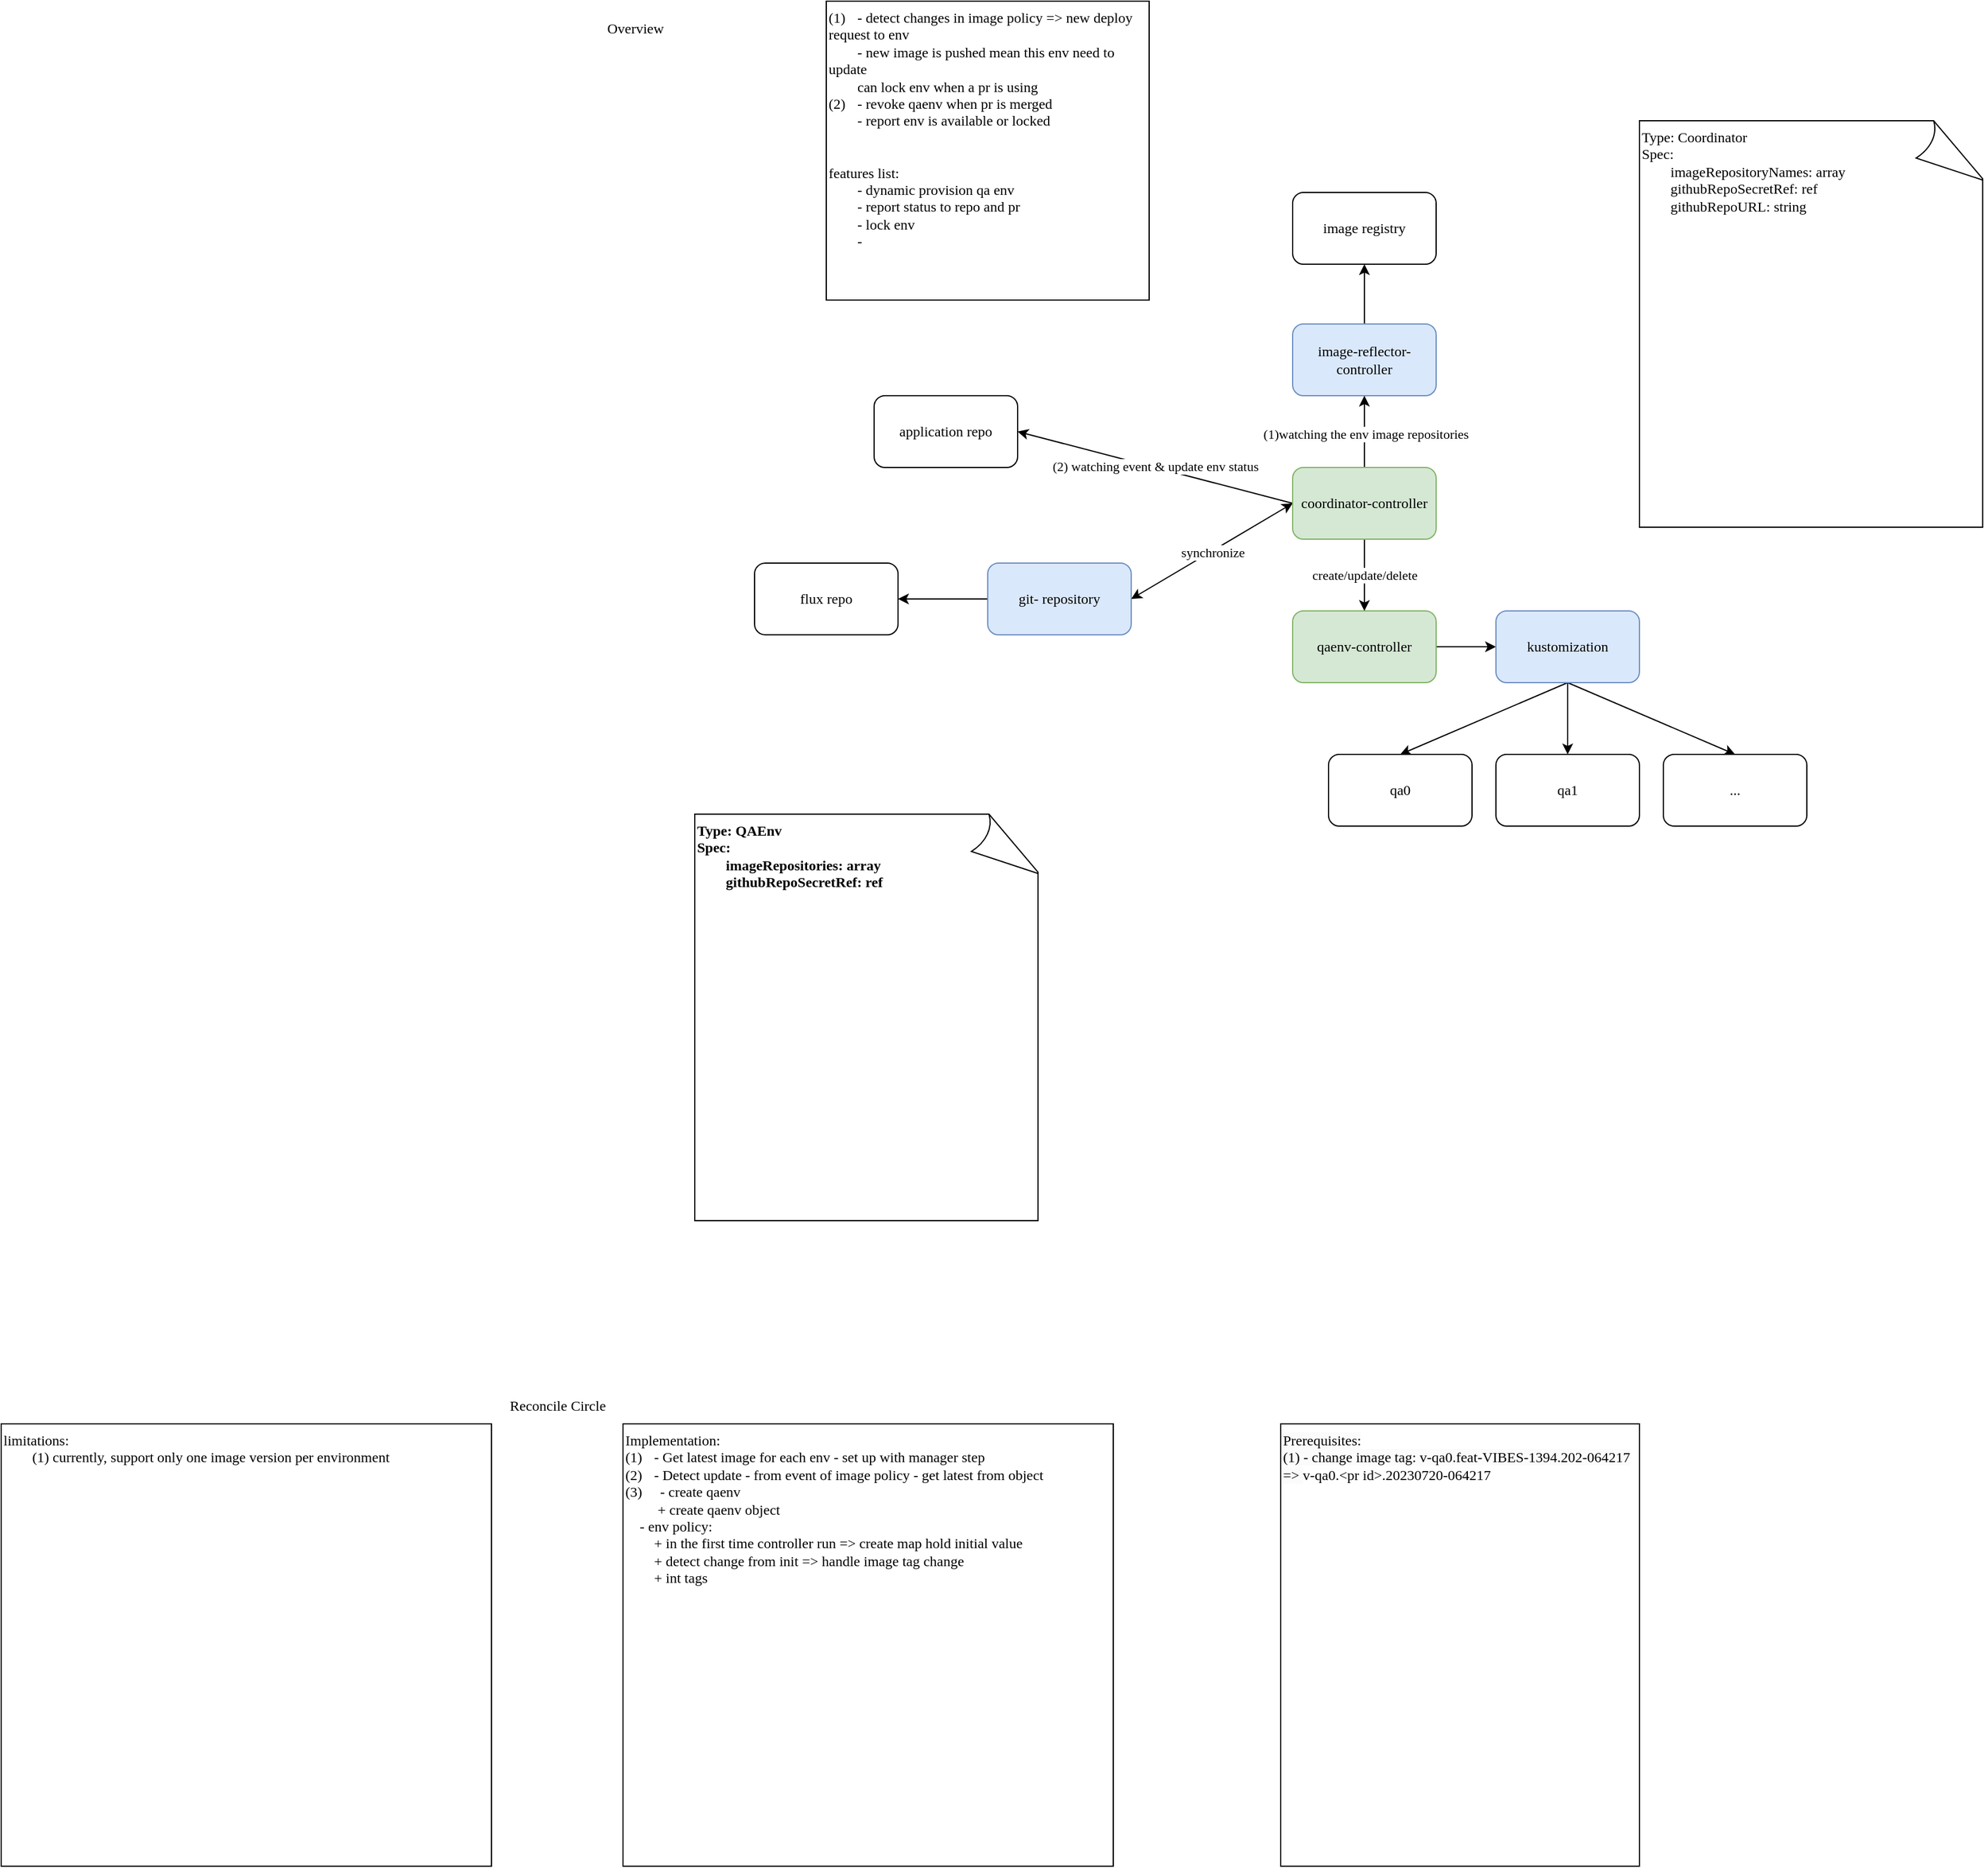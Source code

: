 <mxfile version="21.6.1" type="device">
  <diagram name="Page-1" id="bRJaaYgt9LoUnJo3XgJA">
    <mxGraphModel dx="1613" dy="658" grid="1" gridSize="10" guides="1" tooltips="1" connect="1" arrows="1" fold="1" page="1" pageScale="1" pageWidth="850" pageHeight="1100" math="0" shadow="0">
      <root>
        <mxCell id="0" />
        <mxCell id="1" parent="0" />
        <mxCell id="MyCjg8jNjYNJ0jFQ8e_i-5" value="image registry" style="rounded=1;whiteSpace=wrap;html=1;fontFamily=Comic Sans MS;" parent="1" vertex="1">
          <mxGeometry x="560" y="170" width="120" height="60" as="geometry" />
        </mxCell>
        <mxCell id="1FVxKT_KeWVKLxRqhHUP-10" style="rounded=0;orthogonalLoop=1;jettySize=auto;html=1;entryX=0.5;entryY=0;entryDx=0;entryDy=0;exitX=0.5;exitY=1;exitDx=0;exitDy=0;fontFamily=Comic Sans MS;" parent="1" source="1FVxKT_KeWVKLxRqhHUP-17" target="1FVxKT_KeWVKLxRqhHUP-8" edge="1">
          <mxGeometry relative="1" as="geometry" />
        </mxCell>
        <mxCell id="1FVxKT_KeWVKLxRqhHUP-11" style="rounded=0;orthogonalLoop=1;jettySize=auto;html=1;exitX=0.5;exitY=1;exitDx=0;exitDy=0;entryX=0.5;entryY=0;entryDx=0;entryDy=0;fontFamily=Comic Sans MS;" parent="1" source="1FVxKT_KeWVKLxRqhHUP-17" target="1FVxKT_KeWVKLxRqhHUP-9" edge="1">
          <mxGeometry relative="1" as="geometry">
            <mxPoint x="700" y="640" as="targetPoint" />
          </mxGeometry>
        </mxCell>
        <mxCell id="1FVxKT_KeWVKLxRqhHUP-18" style="edgeStyle=orthogonalEdgeStyle;rounded=0;orthogonalLoop=1;jettySize=auto;html=1;entryX=0;entryY=0.5;entryDx=0;entryDy=0;fontFamily=Comic Sans MS;" parent="1" source="MyCjg8jNjYNJ0jFQ8e_i-13" target="1FVxKT_KeWVKLxRqhHUP-17" edge="1">
          <mxGeometry relative="1" as="geometry" />
        </mxCell>
        <mxCell id="MyCjg8jNjYNJ0jFQ8e_i-13" value="qaenv-controller" style="rounded=1;whiteSpace=wrap;html=1;fontFamily=Comic Sans MS;fillColor=#d5e8d4;strokeColor=#82b366;" parent="1" vertex="1">
          <mxGeometry x="560" y="520" width="120" height="60" as="geometry" />
        </mxCell>
        <mxCell id="1FVxKT_KeWVKLxRqhHUP-1" value="application repo" style="rounded=1;whiteSpace=wrap;html=1;fontFamily=Comic Sans MS;" parent="1" vertex="1">
          <mxGeometry x="210" y="340" width="120" height="60" as="geometry" />
        </mxCell>
        <mxCell id="1FVxKT_KeWVKLxRqhHUP-2" value="flux repo" style="rounded=1;whiteSpace=wrap;html=1;fontFamily=Comic Sans MS;" parent="1" vertex="1">
          <mxGeometry x="110" y="480" width="120" height="60" as="geometry" />
        </mxCell>
        <mxCell id="1FVxKT_KeWVKLxRqhHUP-5" style="edgeStyle=orthogonalEdgeStyle;rounded=0;orthogonalLoop=1;jettySize=auto;html=1;entryX=0.5;entryY=1;entryDx=0;entryDy=0;fontFamily=Comic Sans MS;" parent="1" source="1FVxKT_KeWVKLxRqhHUP-3" target="MyCjg8jNjYNJ0jFQ8e_i-5" edge="1">
          <mxGeometry relative="1" as="geometry" />
        </mxCell>
        <mxCell id="1FVxKT_KeWVKLxRqhHUP-3" value="image-reflector-controller" style="rounded=1;whiteSpace=wrap;html=1;fontFamily=Comic Sans MS;fillColor=#dae8fc;strokeColor=#6c8ebf;" parent="1" vertex="1">
          <mxGeometry x="560" y="280" width="120" height="60" as="geometry" />
        </mxCell>
        <mxCell id="1FVxKT_KeWVKLxRqhHUP-6" style="edgeStyle=orthogonalEdgeStyle;rounded=0;orthogonalLoop=1;jettySize=auto;html=1;entryX=0.5;entryY=1;entryDx=0;entryDy=0;fontFamily=Comic Sans MS;" parent="1" source="1FVxKT_KeWVKLxRqhHUP-4" target="1FVxKT_KeWVKLxRqhHUP-3" edge="1">
          <mxGeometry relative="1" as="geometry" />
        </mxCell>
        <mxCell id="1FVxKT_KeWVKLxRqhHUP-20" value="(1)watching the env image repositories" style="edgeLabel;html=1;align=center;verticalAlign=middle;resizable=0;points=[];fontFamily=Comic Sans MS;" parent="1FVxKT_KeWVKLxRqhHUP-6" vertex="1" connectable="0">
          <mxGeometry x="-0.054" y="-1" relative="1" as="geometry">
            <mxPoint as="offset" />
          </mxGeometry>
        </mxCell>
        <mxCell id="1FVxKT_KeWVKLxRqhHUP-7" value="create/update/delete" style="edgeStyle=orthogonalEdgeStyle;rounded=0;orthogonalLoop=1;jettySize=auto;html=1;fontFamily=Comic Sans MS;" parent="1" source="1FVxKT_KeWVKLxRqhHUP-4" target="MyCjg8jNjYNJ0jFQ8e_i-13" edge="1">
          <mxGeometry relative="1" as="geometry" />
        </mxCell>
        <mxCell id="1FVxKT_KeWVKLxRqhHUP-13" style="rounded=0;orthogonalLoop=1;jettySize=auto;html=1;entryX=1;entryY=0.5;entryDx=0;entryDy=0;exitX=0;exitY=0.5;exitDx=0;exitDy=0;fontFamily=Comic Sans MS;" parent="1" source="1FVxKT_KeWVKLxRqhHUP-4" target="1FVxKT_KeWVKLxRqhHUP-1" edge="1">
          <mxGeometry relative="1" as="geometry" />
        </mxCell>
        <mxCell id="1FVxKT_KeWVKLxRqhHUP-14" value="(2) watching event &amp;amp; update env status" style="edgeLabel;html=1;align=center;verticalAlign=middle;resizable=0;points=[];fontFamily=Comic Sans MS;" parent="1FVxKT_KeWVKLxRqhHUP-13" vertex="1" connectable="0">
          <mxGeometry x="0.007" y="-1" relative="1" as="geometry">
            <mxPoint as="offset" />
          </mxGeometry>
        </mxCell>
        <mxCell id="1FVxKT_KeWVKLxRqhHUP-15" style="rounded=0;orthogonalLoop=1;jettySize=auto;html=1;entryX=1;entryY=0.5;entryDx=0;entryDy=0;exitX=0;exitY=0.5;exitDx=0;exitDy=0;startArrow=classic;startFill=1;fontFamily=Comic Sans MS;" parent="1" source="1FVxKT_KeWVKLxRqhHUP-4" target="1FVxKT_KeWVKLxRqhHUP-60" edge="1">
          <mxGeometry relative="1" as="geometry" />
        </mxCell>
        <mxCell id="1FVxKT_KeWVKLxRqhHUP-16" value="synchronize" style="edgeLabel;html=1;align=center;verticalAlign=middle;resizable=0;points=[];fontFamily=Comic Sans MS;" parent="1FVxKT_KeWVKLxRqhHUP-15" vertex="1" connectable="0">
          <mxGeometry x="0.002" y="1" relative="1" as="geometry">
            <mxPoint as="offset" />
          </mxGeometry>
        </mxCell>
        <mxCell id="1FVxKT_KeWVKLxRqhHUP-4" value="coordinator-controller" style="rounded=1;whiteSpace=wrap;html=1;fontFamily=Comic Sans MS;fillColor=#d5e8d4;strokeColor=#82b366;" parent="1" vertex="1">
          <mxGeometry x="560" y="400" width="120" height="60" as="geometry" />
        </mxCell>
        <mxCell id="1FVxKT_KeWVKLxRqhHUP-8" value="qa0" style="rounded=1;whiteSpace=wrap;html=1;fontFamily=Comic Sans MS;" parent="1" vertex="1">
          <mxGeometry x="590" y="640" width="120" height="60" as="geometry" />
        </mxCell>
        <mxCell id="1FVxKT_KeWVKLxRqhHUP-9" value="qa1" style="rounded=1;whiteSpace=wrap;html=1;fontFamily=Comic Sans MS;" parent="1" vertex="1">
          <mxGeometry x="730" y="640" width="120" height="60" as="geometry" />
        </mxCell>
        <mxCell id="1FVxKT_KeWVKLxRqhHUP-12" value="..." style="rounded=1;whiteSpace=wrap;html=1;fontFamily=Comic Sans MS;" parent="1" vertex="1">
          <mxGeometry x="870" y="640" width="120" height="60" as="geometry" />
        </mxCell>
        <mxCell id="1FVxKT_KeWVKLxRqhHUP-19" style="rounded=0;orthogonalLoop=1;jettySize=auto;html=1;entryX=0.5;entryY=0;entryDx=0;entryDy=0;exitX=0.5;exitY=1;exitDx=0;exitDy=0;fontFamily=Comic Sans MS;" parent="1" source="1FVxKT_KeWVKLxRqhHUP-17" target="1FVxKT_KeWVKLxRqhHUP-12" edge="1">
          <mxGeometry relative="1" as="geometry" />
        </mxCell>
        <mxCell id="1FVxKT_KeWVKLxRqhHUP-17" value="kustomization" style="rounded=1;whiteSpace=wrap;html=1;fontFamily=Comic Sans MS;fillColor=#dae8fc;strokeColor=#6c8ebf;" parent="1" vertex="1">
          <mxGeometry x="730" y="520" width="120" height="60" as="geometry" />
        </mxCell>
        <mxCell id="1FVxKT_KeWVKLxRqhHUP-46" value="Type: Coordinator&lt;br&gt;Spec:&lt;br&gt;&lt;span style=&quot;white-space: pre;&quot;&gt;&#x9;&lt;/span&gt;imageRepositoryNames: array&lt;br&gt;&lt;span style=&quot;white-space: pre;&quot;&gt;&#x9;&lt;/span&gt;githubRepoSecretRef: ref&lt;br&gt;&lt;span style=&quot;white-space: pre;&quot;&gt;&#x9;&lt;/span&gt;githubRepoURL: string&lt;br&gt;&lt;span style=&quot;white-space: pre;&quot;&gt;&#x9;&lt;/span&gt;" style="whiteSpace=wrap;html=1;shape=mxgraph.basic.document;align=left;verticalAlign=top;fontFamily=Comic Sans MS;" parent="1" vertex="1">
          <mxGeometry x="850" y="110" width="290" height="340" as="geometry" />
        </mxCell>
        <mxCell id="1FVxKT_KeWVKLxRqhHUP-48" value="(1)&lt;span style=&quot;white-space: pre;&quot;&gt;&#x9;&lt;/span&gt;- detect changes in image policy =&amp;gt; new deploy request to env&lt;br&gt;&lt;span style=&quot;white-space: pre;&quot;&gt;&#x9;&lt;/span&gt;- new image is pushed mean this env need to update&lt;br&gt;&lt;span style=&quot;white-space: pre;&quot;&gt;&#x9;&lt;/span&gt;can lock env when a pr is using&lt;br&gt;(2) &lt;span style=&quot;white-space: pre;&quot;&gt;&#x9;&lt;/span&gt;- revoke qaenv when pr is merged&lt;br&gt;&lt;span style=&quot;white-space: pre;&quot;&gt;&#x9;&lt;/span&gt;- report env is available or locked&lt;br&gt;&lt;br&gt;&lt;br&gt;features list:&lt;br&gt;&lt;span style=&quot;white-space: pre;&quot;&gt;&#x9;&lt;/span&gt;- dynamic provision qa env&lt;br&gt;&lt;span style=&quot;white-space: pre;&quot;&gt;&#x9;&lt;/span&gt;- report status to repo and pr&lt;br&gt;&lt;span style=&quot;white-space: pre;&quot;&gt;&#x9;&lt;/span&gt;- lock env&lt;br&gt;&lt;span style=&quot;white-space: pre;&quot;&gt;&#x9;&lt;/span&gt;-&amp;nbsp;" style="rounded=0;whiteSpace=wrap;html=1;align=left;verticalAlign=top;fontFamily=Comic Sans MS;" parent="1" vertex="1">
          <mxGeometry x="170" y="10" width="270" height="250" as="geometry" />
        </mxCell>
        <mxCell id="1FVxKT_KeWVKLxRqhHUP-49" value="Type: QAEnv&lt;br&gt;Spec:&lt;br&gt;&lt;span style=&quot;white-space: pre;&quot;&gt;&#x9;&lt;/span&gt;imageRepositories: array&lt;br&gt;&lt;span style=&quot;white-space: pre;&quot;&gt;&#x9;&lt;/span&gt;githubRepoSecretRef: ref&lt;br&gt;&lt;span style=&quot;white-space: pre;&quot;&gt;&#x9;&lt;/span&gt;" style="whiteSpace=wrap;html=1;shape=mxgraph.basic.document;align=left;verticalAlign=top;fontFamily=Comic Sans MS;fontStyle=1" parent="1" vertex="1">
          <mxGeometry x="60" y="690" width="290" height="340" as="geometry" />
        </mxCell>
        <mxCell id="1FVxKT_KeWVKLxRqhHUP-52" value="Overview" style="text;html=1;align=center;verticalAlign=middle;resizable=0;points=[];autosize=1;strokeColor=none;fillColor=none;fontFamily=Comic Sans MS;" parent="1" vertex="1">
          <mxGeometry x="-30" y="18" width="80" height="30" as="geometry" />
        </mxCell>
        <mxCell id="1FVxKT_KeWVKLxRqhHUP-53" value="Reconcile Circle" style="text;html=1;align=center;verticalAlign=middle;resizable=0;points=[];autosize=1;strokeColor=none;fillColor=none;fontFamily=Comic Sans MS;" parent="1" vertex="1">
          <mxGeometry x="-110" y="1170" width="110" height="30" as="geometry" />
        </mxCell>
        <mxCell id="1FVxKT_KeWVKLxRqhHUP-58" value="&lt;span style=&quot;color: rgb(0, 0, 0); font-size: 12px; font-style: normal; font-variant-ligatures: normal; font-variant-caps: normal; font-weight: 400; letter-spacing: normal; orphans: 2; text-indent: 0px; text-transform: none; widows: 2; word-spacing: 0px; -webkit-text-stroke-width: 0px; background-color: rgb(251, 251, 251); text-decoration-thickness: initial; text-decoration-style: initial; text-decoration-color: initial; float: none; display: inline !important;&quot;&gt;Prerequisites:&lt;/span&gt;&lt;br style=&quot;border-color: var(--border-color); color: rgb(0, 0, 0); font-size: 12px; font-style: normal; font-variant-ligatures: normal; font-variant-caps: normal; font-weight: 400; letter-spacing: normal; orphans: 2; text-indent: 0px; text-transform: none; widows: 2; word-spacing: 0px; -webkit-text-stroke-width: 0px; background-color: rgb(251, 251, 251); text-decoration-thickness: initial; text-decoration-style: initial; text-decoration-color: initial;&quot;&gt;&lt;span style=&quot;color: rgb(0, 0, 0); font-size: 12px; font-style: normal; font-variant-ligatures: normal; font-variant-caps: normal; font-weight: 400; letter-spacing: normal; orphans: 2; text-indent: 0px; text-transform: none; widows: 2; word-spacing: 0px; -webkit-text-stroke-width: 0px; background-color: rgb(251, 251, 251); text-decoration-thickness: initial; text-decoration-style: initial; text-decoration-color: initial; float: none; display: inline !important;&quot;&gt;(1) - change image tag:&amp;nbsp;v-qa0.feat-VIBES-1394.202-064217 =&amp;gt;&amp;nbsp;&lt;/span&gt;v-qa0.&amp;lt;pr id&amp;gt;.20230720-064217" style="rounded=0;whiteSpace=wrap;html=1;verticalAlign=top;align=left;fontFamily=Comic Sans MS;" parent="1" vertex="1">
          <mxGeometry x="550" y="1200" width="300" height="370" as="geometry" />
        </mxCell>
        <mxCell id="1FVxKT_KeWVKLxRqhHUP-59" value="Implementation:&lt;br&gt;(1) &lt;span style=&quot;white-space: pre;&quot;&gt;&#x9;&lt;/span&gt;- Get latest image for each env - set up with manager step&lt;br style=&quot;border-color: var(--border-color);&quot;&gt;&lt;span style=&quot;border-color: var(--border-color);&quot;&gt;(2) &lt;span style=&quot;white-space: pre;&quot;&gt;&#x9;&lt;/span&gt;- Detect update - from event of image policy - get latest from object&lt;/span&gt;&lt;br style=&quot;border-color: var(--border-color);&quot;&gt;&lt;span style=&quot;border-color: var(--border-color);&quot;&gt;(3)&amp;nbsp;&lt;span style=&quot;border-color: var(--border-color);&quot;&gt;&lt;span style=&quot;white-space: pre;&quot;&gt;&amp;nbsp;&amp;nbsp;&amp;nbsp;&amp;nbsp;&lt;/span&gt;&lt;/span&gt;- create qaenv&lt;br style=&quot;border-color: var(--border-color);&quot;&gt;&lt;span style=&quot;border-color: var(--border-color);&quot;&gt;&lt;span style=&quot;white-space: pre;&quot;&gt;&amp;nbsp;&amp;nbsp;&amp;nbsp;&amp;nbsp;&lt;/span&gt;&lt;/span&gt;&amp;nbsp;&lt;span style=&quot;border-color: var(--border-color);&quot;&gt;&lt;span style=&quot;white-space: pre;&quot;&gt;&amp;nbsp;&amp;nbsp;&amp;nbsp;&amp;nbsp;&lt;/span&gt;&lt;/span&gt;+ create qaenv object&lt;br style=&quot;border-color: var(--border-color);&quot;&gt;&lt;span style=&quot;border-color: var(--border-color);&quot;&gt;&lt;span style=&quot;white-space: pre;&quot;&gt;&amp;nbsp;&amp;nbsp;&amp;nbsp;&amp;nbsp;&lt;/span&gt;&lt;/span&gt;- env policy:&amp;nbsp;&lt;br style=&quot;border-color: var(--border-color);&quot;&gt;&lt;span style=&quot;border-color: var(--border-color);&quot;&gt;&lt;span style=&quot;white-space: pre;&quot;&gt;&amp;nbsp;&amp;nbsp;&amp;nbsp;&amp;nbsp;&lt;/span&gt;&lt;/span&gt;&lt;span style=&quot;border-color: var(--border-color);&quot;&gt;&lt;span style=&quot;white-space: pre;&quot;&gt;&amp;nbsp;&amp;nbsp;&amp;nbsp;&amp;nbsp;&lt;/span&gt;&lt;/span&gt;+ in the first time controller run =&amp;gt; create map hold initial value&lt;br style=&quot;border-color: var(--border-color);&quot;&gt;&lt;span style=&quot;border-color: var(--border-color);&quot;&gt;&lt;span style=&quot;white-space: pre;&quot;&gt;&amp;nbsp;&amp;nbsp;&amp;nbsp;&amp;nbsp;&lt;/span&gt;&lt;/span&gt;&lt;span style=&quot;border-color: var(--border-color);&quot;&gt;&lt;span style=&quot;white-space: pre;&quot;&gt;&amp;nbsp;&amp;nbsp;&amp;nbsp;&amp;nbsp;&lt;/span&gt;&lt;/span&gt;+ detect change from init =&amp;gt; handle image tag change&lt;br style=&quot;border-color: var(--border-color);&quot;&gt;&lt;span style=&quot;border-color: var(--border-color);&quot;&gt;&lt;span style=&quot;white-space: pre;&quot;&gt;&amp;nbsp;&amp;nbsp;&amp;nbsp;&amp;nbsp;&lt;/span&gt;&lt;/span&gt;&lt;span style=&quot;border-color: var(--border-color);&quot;&gt;&lt;span style=&quot;white-space: pre;&quot;&gt;&amp;nbsp;&amp;nbsp;&amp;nbsp;&amp;nbsp;&lt;/span&gt;&lt;/span&gt;+ int tags&lt;/span&gt;&lt;span style=&quot;&quot;&gt;&lt;br&gt;&lt;/span&gt;" style="rounded=0;whiteSpace=wrap;html=1;verticalAlign=top;align=left;fontFamily=Comic Sans MS;" parent="1" vertex="1">
          <mxGeometry y="1200" width="410" height="370" as="geometry" />
        </mxCell>
        <mxCell id="1FVxKT_KeWVKLxRqhHUP-61" style="edgeStyle=orthogonalEdgeStyle;rounded=0;orthogonalLoop=1;jettySize=auto;html=1;" parent="1" source="1FVxKT_KeWVKLxRqhHUP-60" target="1FVxKT_KeWVKLxRqhHUP-2" edge="1">
          <mxGeometry relative="1" as="geometry" />
        </mxCell>
        <mxCell id="1FVxKT_KeWVKLxRqhHUP-60" value="git- repository" style="rounded=1;whiteSpace=wrap;html=1;fontFamily=Comic Sans MS;fillColor=#dae8fc;strokeColor=#6c8ebf;" parent="1" vertex="1">
          <mxGeometry x="305" y="480" width="120" height="60" as="geometry" />
        </mxCell>
        <mxCell id="EDGPw5ndXaG1DN3Bmq3b-1" value="&lt;span style=&quot;&quot;&gt;limitations:&lt;br&gt;&lt;span style=&quot;white-space: pre;&quot;&gt;&#x9;&lt;/span&gt;(1) currently, support only one image version per environment&lt;br&gt;&lt;br&gt;&lt;/span&gt;" style="rounded=0;whiteSpace=wrap;html=1;verticalAlign=top;align=left;fontFamily=Comic Sans MS;" vertex="1" parent="1">
          <mxGeometry x="-520" y="1200" width="410" height="370" as="geometry" />
        </mxCell>
      </root>
    </mxGraphModel>
  </diagram>
</mxfile>
